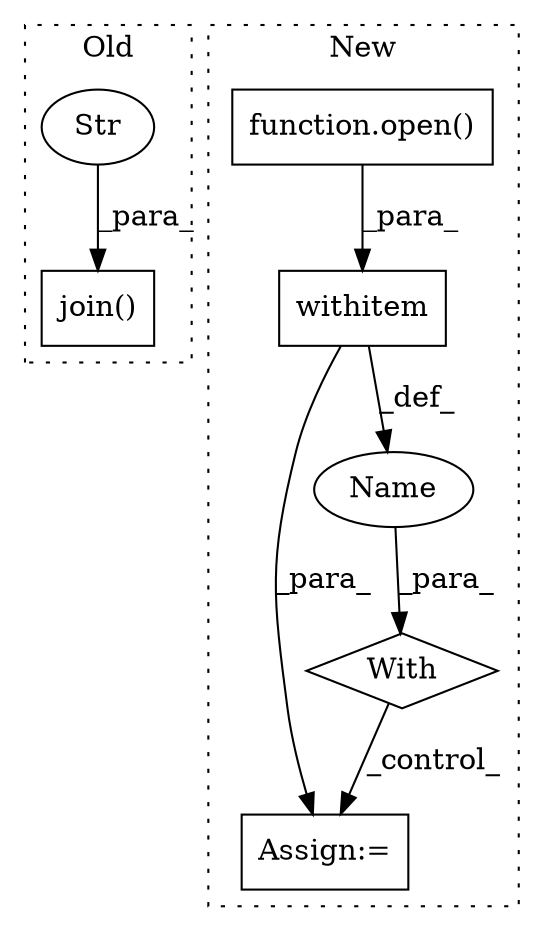 digraph G {
subgraph cluster0 {
1 [label="join()" a="75" s="4997,5194" l="26,11" shape="box"];
5 [label="Str" a="66" s="5087" l="4" shape="ellipse"];
label = "Old";
style="dotted";
}
subgraph cluster1 {
2 [label="function.open()" a="75" s="4434,4451" l="5,1" shape="box"];
3 [label="withitem" a="49" s="4434" l="4" shape="box"];
4 [label="With" a="39" s="4429,4438" l="5,31" shape="diamond"];
6 [label="Assign:=" a="68" s="4476" l="3" shape="box"];
7 [label="Name" a="87" s="4456" l="3" shape="ellipse"];
label = "New";
style="dotted";
}
2 -> 3 [label="_para_"];
3 -> 7 [label="_def_"];
3 -> 6 [label="_para_"];
4 -> 6 [label="_control_"];
5 -> 1 [label="_para_"];
7 -> 4 [label="_para_"];
}
